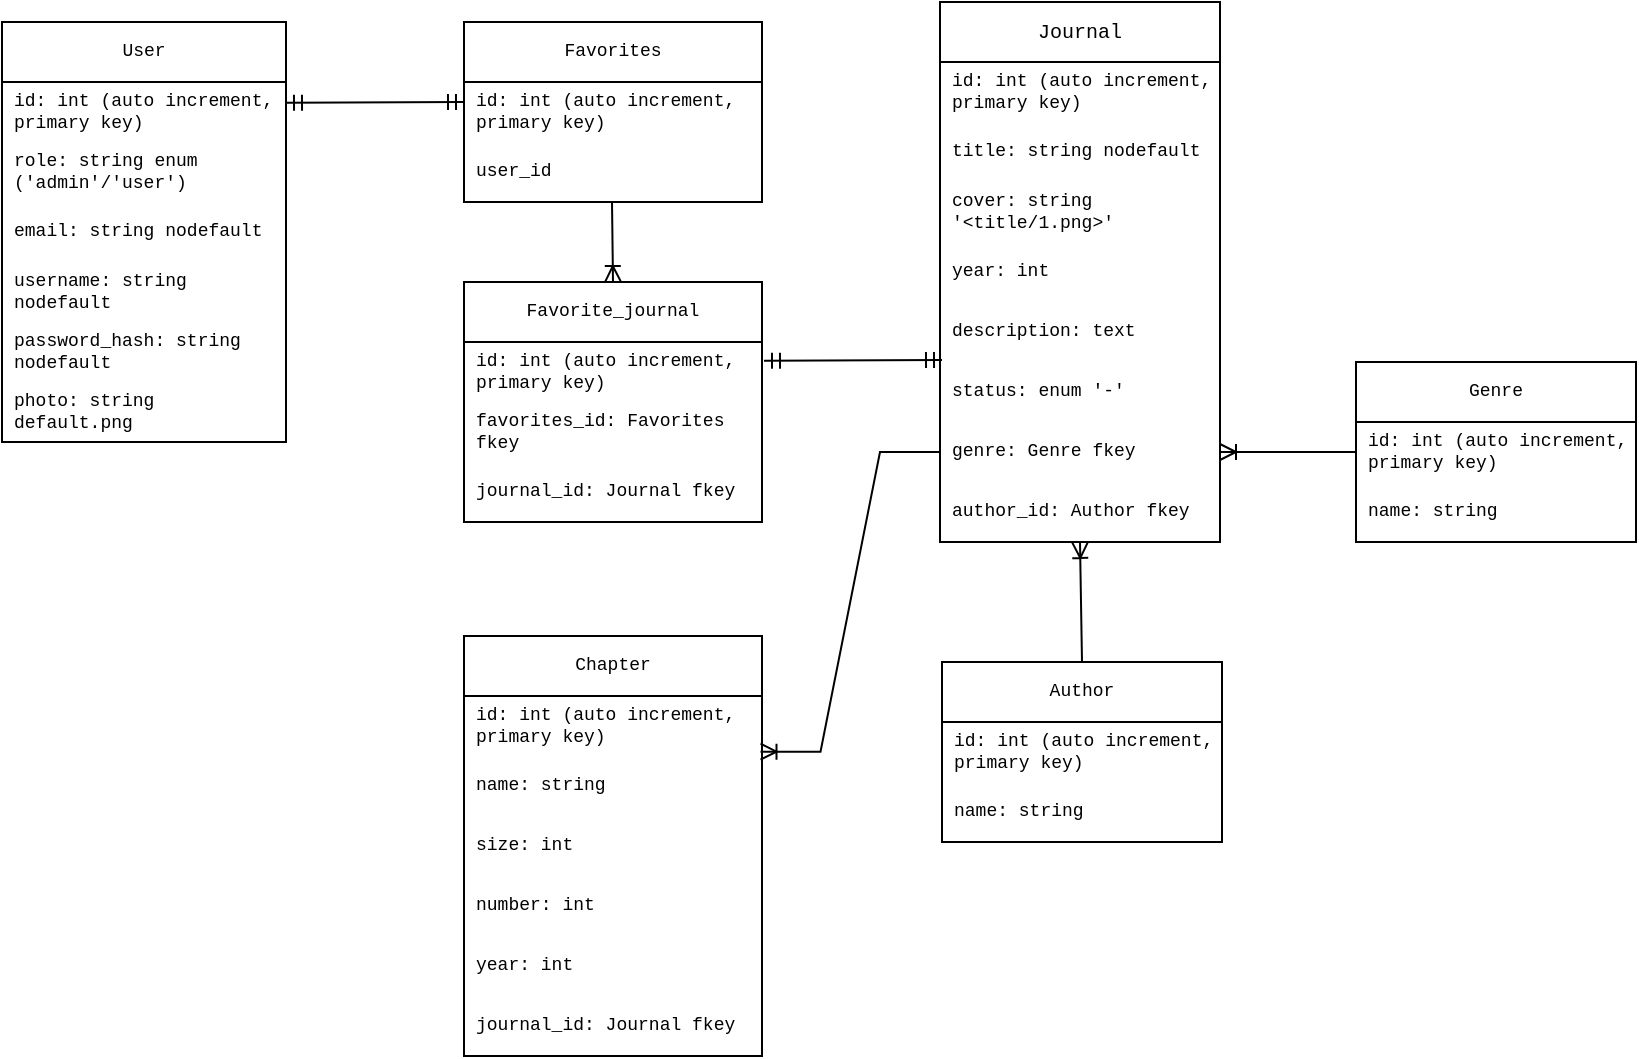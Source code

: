 <mxfile>
    <diagram name="Page-1" id="sVQ1Emza87UNjM9c4LFf">
        <mxGraphModel dx="941" dy="550" grid="1" gridSize="10" guides="1" tooltips="1" connect="1" arrows="1" fold="1" page="1" pageScale="1" pageWidth="850" pageHeight="1100" math="0" shadow="0">
            <root>
                <mxCell id="0"/>
                <mxCell id="1" parent="0"/>
                <mxCell id="CEn67TreiTXD7W0_Oc7X-1" value="User" style="swimlane;fontStyle=0;childLayout=stackLayout;horizontal=1;startSize=30;horizontalStack=0;resizeParent=1;resizeParentMax=0;resizeLast=0;collapsible=1;marginBottom=0;whiteSpace=wrap;html=1;fontSize=9;fontFamily=Courier New;" parent="1" vertex="1">
                    <mxGeometry x="10" y="40" width="142" height="210" as="geometry">
                        <mxRectangle x="120" y="70" width="70" height="30" as="alternateBounds"/>
                    </mxGeometry>
                </mxCell>
                <mxCell id="CEn67TreiTXD7W0_Oc7X-16" value="&lt;div style=&quot;font-size: 9px;&quot;&gt;&lt;font style=&quot;font-size: 9px;&quot;&gt;id: int (auto increment, primary key)&lt;/font&gt;&lt;/div&gt;" style="text;strokeColor=none;fillColor=none;align=left;verticalAlign=middle;spacingLeft=4;spacingRight=4;overflow=hidden;points=[[0,0.5],[1,0.5]];portConstraint=eastwest;rotatable=0;whiteSpace=wrap;html=1;fontSize=9;fontFamily=Courier New;" parent="CEn67TreiTXD7W0_Oc7X-1" vertex="1">
                    <mxGeometry y="30" width="142" height="30" as="geometry"/>
                </mxCell>
                <mxCell id="CEn67TreiTXD7W0_Oc7X-18" value="&lt;div style=&quot;font-size: 9px;&quot;&gt;role: string enum&lt;/div&gt;('admin'/'user')" style="text;strokeColor=none;fillColor=none;align=left;verticalAlign=middle;spacingLeft=4;spacingRight=4;overflow=hidden;points=[[0,0.5],[1,0.5]];portConstraint=eastwest;rotatable=0;whiteSpace=wrap;html=1;fontSize=9;fontFamily=Courier New;" parent="CEn67TreiTXD7W0_Oc7X-1" vertex="1">
                    <mxGeometry y="60" width="142" height="30" as="geometry"/>
                </mxCell>
                <mxCell id="CEn67TreiTXD7W0_Oc7X-17" value="email: string nodefault" style="text;strokeColor=none;fillColor=none;align=left;verticalAlign=middle;spacingLeft=4;spacingRight=4;overflow=hidden;points=[[0,0.5],[1,0.5]];portConstraint=eastwest;rotatable=0;whiteSpace=wrap;html=1;fontSize=9;fontFamily=Courier New;" parent="CEn67TreiTXD7W0_Oc7X-1" vertex="1">
                    <mxGeometry y="90" width="142" height="30" as="geometry"/>
                </mxCell>
                <mxCell id="CEn67TreiTXD7W0_Oc7X-2" value="username: string nodefault" style="text;strokeColor=none;fillColor=none;align=left;verticalAlign=middle;spacingLeft=4;spacingRight=4;overflow=hidden;points=[[0,0.5],[1,0.5]];portConstraint=eastwest;rotatable=0;whiteSpace=wrap;html=1;fontSize=9;fontFamily=Courier New;" parent="CEn67TreiTXD7W0_Oc7X-1" vertex="1">
                    <mxGeometry y="120" width="142" height="30" as="geometry"/>
                </mxCell>
                <mxCell id="CEn67TreiTXD7W0_Oc7X-3" value="password_hash: string nodefault" style="text;strokeColor=none;fillColor=none;align=left;verticalAlign=middle;spacingLeft=4;spacingRight=4;overflow=hidden;points=[[0,0.5],[1,0.5]];portConstraint=eastwest;rotatable=0;whiteSpace=wrap;html=1;fontSize=9;fontFamily=Courier New;" parent="CEn67TreiTXD7W0_Oc7X-1" vertex="1">
                    <mxGeometry y="150" width="142" height="30" as="geometry"/>
                </mxCell>
                <mxCell id="CEn67TreiTXD7W0_Oc7X-4" value="photo: string default.png" style="text;strokeColor=none;fillColor=none;align=left;verticalAlign=middle;spacingLeft=4;spacingRight=4;overflow=hidden;points=[[0,0.5],[1,0.5]];portConstraint=eastwest;rotatable=0;whiteSpace=wrap;html=1;fontSize=9;fontFamily=Courier New;" parent="CEn67TreiTXD7W0_Oc7X-1" vertex="1">
                    <mxGeometry y="180" width="142" height="30" as="geometry"/>
                </mxCell>
                <mxCell id="CEn67TreiTXD7W0_Oc7X-5" value="Favorites" style="swimlane;fontStyle=0;childLayout=stackLayout;horizontal=1;startSize=30;horizontalStack=0;resizeParent=1;resizeParentMax=0;resizeLast=0;collapsible=1;marginBottom=0;whiteSpace=wrap;html=1;fontSize=9;fontFamily=Courier New;" parent="1" vertex="1">
                    <mxGeometry x="241" y="40" width="149" height="90" as="geometry"/>
                </mxCell>
                <mxCell id="CEn67TreiTXD7W0_Oc7X-7" value="&lt;div style=&quot;font-size: 9px;&quot;&gt;&lt;font style=&quot;font-size: 9px;&quot;&gt;id: int (auto increment, primary key)&lt;/font&gt;&lt;/div&gt;" style="text;strokeColor=none;fillColor=none;align=left;verticalAlign=middle;spacingLeft=4;spacingRight=4;overflow=hidden;points=[[0,0.5],[1,0.5]];portConstraint=eastwest;rotatable=0;whiteSpace=wrap;html=1;fontSize=9;fontFamily=Courier New;" parent="CEn67TreiTXD7W0_Oc7X-5" vertex="1">
                    <mxGeometry y="30" width="149" height="30" as="geometry"/>
                </mxCell>
                <mxCell id="4" value="user_id" style="text;strokeColor=none;fillColor=none;align=left;verticalAlign=middle;spacingLeft=4;spacingRight=4;overflow=hidden;points=[[0,0.5],[1,0.5]];portConstraint=eastwest;rotatable=0;whiteSpace=wrap;html=1;fontSize=9;fontFamily=Courier New;" parent="CEn67TreiTXD7W0_Oc7X-5" vertex="1">
                    <mxGeometry y="60" width="149" height="30" as="geometry"/>
                </mxCell>
                <mxCell id="CEn67TreiTXD7W0_Oc7X-19" value="&lt;div style=&quot;font-size: 10px;&quot;&gt;Journal&lt;/div&gt;" style="swimlane;fontStyle=0;childLayout=stackLayout;horizontal=1;startSize=30;horizontalStack=0;resizeParent=1;resizeParentMax=0;resizeLast=0;collapsible=1;marginBottom=0;whiteSpace=wrap;html=1;fontSize=10;fontFamily=Courier New;" parent="1" vertex="1">
                    <mxGeometry x="479" y="30" width="140" height="270" as="geometry">
                        <mxRectangle x="120" y="70" width="70" height="30" as="alternateBounds"/>
                    </mxGeometry>
                </mxCell>
                <mxCell id="CEn67TreiTXD7W0_Oc7X-20" value="&lt;div style=&quot;font-size: 9px;&quot;&gt;&lt;font style=&quot;font-size: 9px;&quot;&gt;id: int (auto increment, primary key)&lt;/font&gt;&lt;/div&gt;" style="text;strokeColor=none;fillColor=none;align=left;verticalAlign=middle;spacingLeft=4;spacingRight=4;overflow=hidden;points=[[0,0.5],[1,0.5]];portConstraint=eastwest;rotatable=0;whiteSpace=wrap;html=1;fontSize=9;fontFamily=Courier New;" parent="CEn67TreiTXD7W0_Oc7X-19" vertex="1">
                    <mxGeometry y="30" width="140" height="30" as="geometry"/>
                </mxCell>
                <mxCell id="CEn67TreiTXD7W0_Oc7X-21" value="title: string nodefault" style="text;strokeColor=none;fillColor=none;align=left;verticalAlign=middle;spacingLeft=4;spacingRight=4;overflow=hidden;points=[[0,0.5],[1,0.5]];portConstraint=eastwest;rotatable=0;whiteSpace=wrap;html=1;fontSize=9;fontFamily=Courier New;" parent="CEn67TreiTXD7W0_Oc7X-19" vertex="1">
                    <mxGeometry y="60" width="140" height="30" as="geometry"/>
                </mxCell>
                <mxCell id="CEn67TreiTXD7W0_Oc7X-22" value="cover: string '&amp;lt;title/1.png&amp;gt;'" style="text;strokeColor=none;fillColor=none;align=left;verticalAlign=middle;spacingLeft=4;spacingRight=4;overflow=hidden;points=[[0,0.5],[1,0.5]];portConstraint=eastwest;rotatable=0;whiteSpace=wrap;html=1;fontSize=9;fontFamily=Courier New;" parent="CEn67TreiTXD7W0_Oc7X-19" vertex="1">
                    <mxGeometry y="90" width="140" height="30" as="geometry"/>
                </mxCell>
                <mxCell id="CEn67TreiTXD7W0_Oc7X-24" value="year: int" style="text;strokeColor=none;fillColor=none;align=left;verticalAlign=middle;spacingLeft=4;spacingRight=4;overflow=hidden;points=[[0,0.5],[1,0.5]];portConstraint=eastwest;rotatable=0;whiteSpace=wrap;html=1;fontSize=9;fontFamily=Courier New;" parent="CEn67TreiTXD7W0_Oc7X-19" vertex="1">
                    <mxGeometry y="120" width="140" height="30" as="geometry"/>
                </mxCell>
                <mxCell id="CEn67TreiTXD7W0_Oc7X-48" value="description: text" style="text;strokeColor=none;fillColor=none;align=left;verticalAlign=middle;spacingLeft=4;spacingRight=4;overflow=hidden;points=[[0,0.5],[1,0.5]];portConstraint=eastwest;rotatable=0;whiteSpace=wrap;html=1;fontSize=9;fontFamily=Courier New;" parent="CEn67TreiTXD7W0_Oc7X-19" vertex="1">
                    <mxGeometry y="150" width="140" height="30" as="geometry"/>
                </mxCell>
                <mxCell id="CEn67TreiTXD7W0_Oc7X-23" value="status: enum '-'" style="text;strokeColor=none;fillColor=none;align=left;verticalAlign=middle;spacingLeft=4;spacingRight=4;overflow=hidden;points=[[0,0.5],[1,0.5]];portConstraint=eastwest;rotatable=0;whiteSpace=wrap;html=1;fontSize=9;fontFamily=Courier New;" parent="CEn67TreiTXD7W0_Oc7X-19" vertex="1">
                    <mxGeometry y="180" width="140" height="30" as="geometry"/>
                </mxCell>
                <mxCell id="CEn67TreiTXD7W0_Oc7X-46" value="genre: Genre fkey" style="text;strokeColor=none;fillColor=none;align=left;verticalAlign=middle;spacingLeft=4;spacingRight=4;overflow=hidden;points=[[0,0.5],[1,0.5]];portConstraint=eastwest;rotatable=0;whiteSpace=wrap;html=1;fontSize=9;fontFamily=Courier New;" parent="CEn67TreiTXD7W0_Oc7X-19" vertex="1">
                    <mxGeometry y="210" width="140" height="30" as="geometry"/>
                </mxCell>
                <mxCell id="CEn67TreiTXD7W0_Oc7X-42" value="&lt;div style=&quot;font-size: 9px;&quot;&gt;author_id: Author fkey&lt;/div&gt;" style="text;strokeColor=none;fillColor=none;align=left;verticalAlign=middle;spacingLeft=4;spacingRight=4;overflow=hidden;points=[[0,0.5],[1,0.5]];portConstraint=eastwest;rotatable=0;whiteSpace=wrap;html=1;fontSize=9;fontFamily=Courier New;" parent="CEn67TreiTXD7W0_Oc7X-19" vertex="1">
                    <mxGeometry y="240" width="140" height="30" as="geometry"/>
                </mxCell>
                <mxCell id="CEn67TreiTXD7W0_Oc7X-26" value="Chapter" style="swimlane;fontStyle=0;childLayout=stackLayout;horizontal=1;startSize=30;horizontalStack=0;resizeParent=1;resizeParentMax=0;resizeLast=0;collapsible=1;marginBottom=0;whiteSpace=wrap;html=1;fontSize=9;fontFamily=Courier New;" parent="1" vertex="1">
                    <mxGeometry x="241" y="347" width="149" height="210" as="geometry">
                        <mxRectangle x="120" y="70" width="70" height="30" as="alternateBounds"/>
                    </mxGeometry>
                </mxCell>
                <mxCell id="CEn67TreiTXD7W0_Oc7X-27" value="&lt;div style=&quot;font-size: 9px;&quot;&gt;&lt;font style=&quot;font-size: 9px;&quot;&gt;id: int (auto increment, primary key)&lt;br style=&quot;font-size: 9px;&quot;&gt;&lt;/font&gt;&lt;/div&gt;" style="text;strokeColor=none;fillColor=none;align=left;verticalAlign=middle;spacingLeft=4;spacingRight=4;overflow=hidden;points=[[0,0.5],[1,0.5]];portConstraint=eastwest;rotatable=0;whiteSpace=wrap;html=1;fontSize=9;fontFamily=Courier New;" parent="CEn67TreiTXD7W0_Oc7X-26" vertex="1">
                    <mxGeometry y="30" width="149" height="30" as="geometry"/>
                </mxCell>
                <mxCell id="CEn67TreiTXD7W0_Oc7X-28" value="name: string" style="text;strokeColor=none;fillColor=none;align=left;verticalAlign=middle;spacingLeft=4;spacingRight=4;overflow=hidden;points=[[0,0.5],[1,0.5]];portConstraint=eastwest;rotatable=0;whiteSpace=wrap;html=1;fontSize=9;fontFamily=Courier New;" parent="CEn67TreiTXD7W0_Oc7X-26" vertex="1">
                    <mxGeometry y="60" width="149" height="30" as="geometry"/>
                </mxCell>
                <mxCell id="CEn67TreiTXD7W0_Oc7X-29" value="size: int" style="text;strokeColor=none;fillColor=none;align=left;verticalAlign=middle;spacingLeft=4;spacingRight=4;overflow=hidden;points=[[0,0.5],[1,0.5]];portConstraint=eastwest;rotatable=0;whiteSpace=wrap;html=1;fontSize=9;fontFamily=Courier New;" parent="CEn67TreiTXD7W0_Oc7X-26" vertex="1">
                    <mxGeometry y="90" width="149" height="30" as="geometry"/>
                </mxCell>
                <mxCell id="CEn67TreiTXD7W0_Oc7X-30" value="number: int" style="text;strokeColor=none;fillColor=none;align=left;verticalAlign=middle;spacingLeft=4;spacingRight=4;overflow=hidden;points=[[0,0.5],[1,0.5]];portConstraint=eastwest;rotatable=0;whiteSpace=wrap;html=1;fontSize=9;fontFamily=Courier New;" parent="CEn67TreiTXD7W0_Oc7X-26" vertex="1">
                    <mxGeometry y="120" width="149" height="30" as="geometry"/>
                </mxCell>
                <mxCell id="CEn67TreiTXD7W0_Oc7X-31" value="year: int" style="text;strokeColor=none;fillColor=none;align=left;verticalAlign=middle;spacingLeft=4;spacingRight=4;overflow=hidden;points=[[0,0.5],[1,0.5]];portConstraint=eastwest;rotatable=0;whiteSpace=wrap;html=1;fontSize=9;fontFamily=Courier New;" parent="CEn67TreiTXD7W0_Oc7X-26" vertex="1">
                    <mxGeometry y="150" width="149" height="30" as="geometry"/>
                </mxCell>
                <mxCell id="CEn67TreiTXD7W0_Oc7X-33" value="&lt;div style=&quot;font-size: 9px;&quot;&gt;journal_id: Journal fkey&lt;/div&gt;" style="text;strokeColor=none;fillColor=none;align=left;verticalAlign=middle;spacingLeft=4;spacingRight=4;overflow=hidden;points=[[0,0.5],[1,0.5]];portConstraint=eastwest;rotatable=0;whiteSpace=wrap;html=1;fontSize=9;fontFamily=Courier New;" parent="CEn67TreiTXD7W0_Oc7X-26" vertex="1">
                    <mxGeometry y="180" width="149" height="30" as="geometry"/>
                </mxCell>
                <mxCell id="CEn67TreiTXD7W0_Oc7X-35" value="Author" style="swimlane;fontStyle=0;childLayout=stackLayout;horizontal=1;startSize=30;horizontalStack=0;resizeParent=1;resizeParentMax=0;resizeLast=0;collapsible=1;marginBottom=0;whiteSpace=wrap;html=1;fontSize=9;fontFamily=Courier New;" parent="1" vertex="1">
                    <mxGeometry x="480" y="360" width="140" height="90" as="geometry"/>
                </mxCell>
                <mxCell id="CEn67TreiTXD7W0_Oc7X-36" value="&lt;div style=&quot;font-size: 9px;&quot;&gt;&lt;font style=&quot;font-size: 9px;&quot;&gt;id: int (auto increment, primary key)&lt;/font&gt;&lt;/div&gt;" style="text;strokeColor=none;fillColor=none;align=left;verticalAlign=middle;spacingLeft=4;spacingRight=4;overflow=hidden;points=[[0,0.5],[1,0.5]];portConstraint=eastwest;rotatable=0;whiteSpace=wrap;html=1;fontSize=9;fontFamily=Courier New;" parent="CEn67TreiTXD7W0_Oc7X-35" vertex="1">
                    <mxGeometry y="30" width="140" height="30" as="geometry"/>
                </mxCell>
                <mxCell id="CEn67TreiTXD7W0_Oc7X-37" value="name: string" style="text;strokeColor=none;fillColor=none;align=left;verticalAlign=middle;spacingLeft=4;spacingRight=4;overflow=hidden;points=[[0,0.5],[1,0.5]];portConstraint=eastwest;rotatable=0;whiteSpace=wrap;html=1;fontSize=9;fontFamily=Courier New;" parent="CEn67TreiTXD7W0_Oc7X-35" vertex="1">
                    <mxGeometry y="60" width="140" height="30" as="geometry"/>
                </mxCell>
                <mxCell id="8EqPbeOheIrd241TpFBJ-10" value="" style="edgeStyle=entityRelationEdgeStyle;fontSize=9;html=1;endArrow=ERoneToMany;rounded=0;entryX=0.995;entryY=-0.072;entryDx=0;entryDy=0;entryPerimeter=0;" parent="1" source="CEn67TreiTXD7W0_Oc7X-46" target="CEn67TreiTXD7W0_Oc7X-28" edge="1">
                    <mxGeometry width="100" height="100" relative="1" as="geometry">
                        <mxPoint x="470" y="260" as="sourcePoint"/>
                        <mxPoint x="440" y="210" as="targetPoint"/>
                    </mxGeometry>
                </mxCell>
                <mxCell id="8EqPbeOheIrd241TpFBJ-13" value="" style="html=1;endArrow=ERoneToMany;rounded=0;entryX=0.5;entryY=0;entryDx=0;entryDy=0;fontSize=9;" parent="1" target="8EqPbeOheIrd241TpFBJ-17" edge="1">
                    <mxGeometry width="100" height="100" relative="1" as="geometry">
                        <mxPoint x="315" y="130" as="sourcePoint"/>
                        <mxPoint x="341.18" y="150.34" as="targetPoint"/>
                    </mxGeometry>
                </mxCell>
                <mxCell id="8EqPbeOheIrd241TpFBJ-17" value="Favorite_journal" style="swimlane;fontStyle=0;childLayout=stackLayout;horizontal=1;startSize=30;horizontalStack=0;resizeParent=1;resizeParentMax=0;resizeLast=0;collapsible=1;marginBottom=0;whiteSpace=wrap;html=1;fontSize=9;fontFamily=Courier New;" parent="1" vertex="1">
                    <mxGeometry x="241" y="170" width="149" height="120" as="geometry"/>
                </mxCell>
                <mxCell id="8EqPbeOheIrd241TpFBJ-18" value="&lt;div style=&quot;font-size: 9px;&quot;&gt;&lt;font style=&quot;font-size: 9px;&quot;&gt;id: int (auto increment, primary key)&lt;/font&gt;&lt;/div&gt;" style="text;strokeColor=none;fillColor=none;align=left;verticalAlign=middle;spacingLeft=4;spacingRight=4;overflow=hidden;points=[[0,0.5],[1,0.5]];portConstraint=eastwest;rotatable=0;whiteSpace=wrap;html=1;fontSize=9;fontFamily=Courier New;" parent="8EqPbeOheIrd241TpFBJ-17" vertex="1">
                    <mxGeometry y="30" width="149" height="30" as="geometry"/>
                </mxCell>
                <mxCell id="8EqPbeOheIrd241TpFBJ-22" value="favorites_id: Favorites fkey" style="text;strokeColor=none;fillColor=none;align=left;verticalAlign=middle;spacingLeft=4;spacingRight=4;overflow=hidden;points=[[0,0.5],[1,0.5]];portConstraint=eastwest;rotatable=0;whiteSpace=wrap;html=1;fontSize=9;fontFamily=Courier New;" parent="8EqPbeOheIrd241TpFBJ-17" vertex="1">
                    <mxGeometry y="60" width="149" height="30" as="geometry"/>
                </mxCell>
                <mxCell id="8EqPbeOheIrd241TpFBJ-20" value="journal_id: Journal fkey" style="text;strokeColor=none;fillColor=none;align=left;verticalAlign=middle;spacingLeft=4;spacingRight=4;overflow=hidden;points=[[0,0.5],[1,0.5]];portConstraint=eastwest;rotatable=0;whiteSpace=wrap;html=1;fontSize=9;fontFamily=Courier New;" parent="8EqPbeOheIrd241TpFBJ-17" vertex="1">
                    <mxGeometry y="90" width="149" height="30" as="geometry"/>
                </mxCell>
                <mxCell id="8EqPbeOheIrd241TpFBJ-19" value="" style="fontSize=9;html=1;endArrow=ERmandOne;startArrow=ERmandOne;rounded=0;" parent="1" edge="1">
                    <mxGeometry width="100" height="100" relative="1" as="geometry">
                        <mxPoint x="152" y="80.42" as="sourcePoint"/>
                        <mxPoint x="241" y="80" as="targetPoint"/>
                    </mxGeometry>
                </mxCell>
                <mxCell id="2" value="" style="fontSize=12;html=1;endArrow=ERoneToMany;exitX=0.5;exitY=0;exitDx=0;exitDy=0;" parent="1" source="CEn67TreiTXD7W0_Oc7X-35" edge="1">
                    <mxGeometry width="100" height="100" relative="1" as="geometry">
                        <mxPoint x="480" y="390" as="sourcePoint"/>
                        <mxPoint x="549" y="300" as="targetPoint"/>
                    </mxGeometry>
                </mxCell>
                <mxCell id="3" value="" style="fontSize=9;html=1;endArrow=ERmandOne;startArrow=ERmandOne;rounded=0;" parent="1" edge="1">
                    <mxGeometry width="100" height="100" relative="1" as="geometry">
                        <mxPoint x="391" y="209.42" as="sourcePoint"/>
                        <mxPoint x="480" y="209" as="targetPoint"/>
                    </mxGeometry>
                </mxCell>
                <mxCell id="5" value="Genre" style="swimlane;fontStyle=0;childLayout=stackLayout;horizontal=1;startSize=30;horizontalStack=0;resizeParent=1;resizeParentMax=0;resizeLast=0;collapsible=1;marginBottom=0;whiteSpace=wrap;html=1;fontSize=9;fontFamily=Courier New;" parent="1" vertex="1">
                    <mxGeometry x="687" y="210" width="140" height="90" as="geometry"/>
                </mxCell>
                <mxCell id="6" value="&lt;div style=&quot;font-size: 9px;&quot;&gt;&lt;font style=&quot;font-size: 9px;&quot;&gt;id: int (auto increment, primary key)&lt;/font&gt;&lt;/div&gt;" style="text;strokeColor=none;fillColor=none;align=left;verticalAlign=middle;spacingLeft=4;spacingRight=4;overflow=hidden;points=[[0,0.5],[1,0.5]];portConstraint=eastwest;rotatable=0;whiteSpace=wrap;html=1;fontSize=9;fontFamily=Courier New;" parent="5" vertex="1">
                    <mxGeometry y="30" width="140" height="30" as="geometry"/>
                </mxCell>
                <mxCell id="7" value="name: string" style="text;strokeColor=none;fillColor=none;align=left;verticalAlign=middle;spacingLeft=4;spacingRight=4;overflow=hidden;points=[[0,0.5],[1,0.5]];portConstraint=eastwest;rotatable=0;whiteSpace=wrap;html=1;fontSize=9;fontFamily=Courier New;" parent="5" vertex="1">
                    <mxGeometry y="60" width="140" height="30" as="geometry"/>
                </mxCell>
                <mxCell id="8" value="" style="fontSize=12;html=1;endArrow=ERoneToMany;exitX=0;exitY=0.5;exitDx=0;exitDy=0;entryX=1;entryY=0.5;entryDx=0;entryDy=0;" parent="1" source="6" target="CEn67TreiTXD7W0_Oc7X-46" edge="1">
                    <mxGeometry width="100" height="100" relative="1" as="geometry">
                        <mxPoint x="700" y="240" as="sourcePoint"/>
                        <mxPoint x="769" y="150" as="targetPoint"/>
                    </mxGeometry>
                </mxCell>
            </root>
        </mxGraphModel>
    </diagram>
</mxfile>